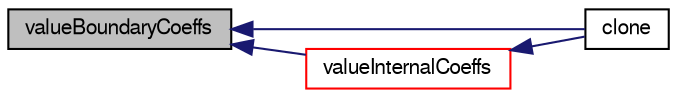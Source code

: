 digraph "valueBoundaryCoeffs"
{
  bgcolor="transparent";
  edge [fontname="FreeSans",fontsize="10",labelfontname="FreeSans",labelfontsize="10"];
  node [fontname="FreeSans",fontsize="10",shape=record];
  rankdir="LR";
  Node185 [label="valueBoundaryCoeffs",height=0.2,width=0.4,color="black", fillcolor="grey75", style="filled", fontcolor="black"];
  Node185 -> Node186 [dir="back",color="midnightblue",fontsize="10",style="solid",fontname="FreeSans"];
  Node186 [label="clone",height=0.2,width=0.4,color="black",URL="$a21970.html#a6dfbb046cc414bcb0ee27a1646815537",tooltip="Construct and return a clone setting internal field reference. "];
  Node185 -> Node187 [dir="back",color="midnightblue",fontsize="10",style="solid",fontname="FreeSans"];
  Node187 [label="valueInternalCoeffs",height=0.2,width=0.4,color="red",URL="$a21970.html#a541ce5c2450b431429d4b4833b66761f",tooltip="Return the matrix diagonal coefficients corresponding to the. "];
  Node187 -> Node186 [dir="back",color="midnightblue",fontsize="10",style="solid",fontname="FreeSans"];
}
